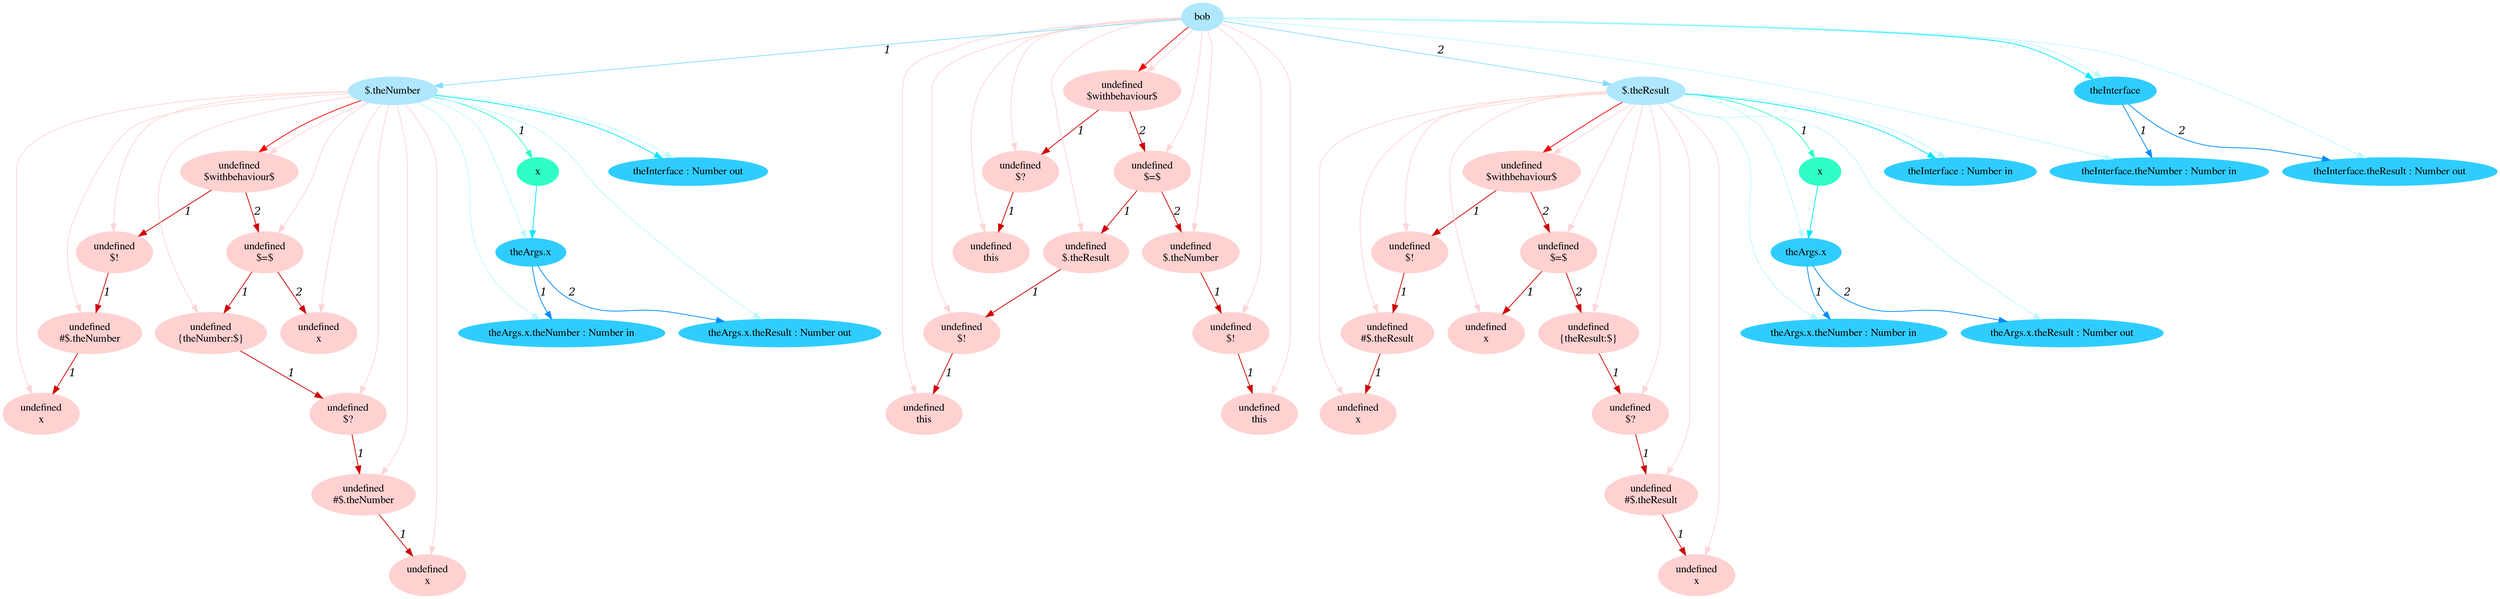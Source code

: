 digraph g{node_11604 [shape="ellipse", style="filled", color="#ffd1d1", fontname="Times", label="undefined
$withbehaviour$" ]
node_11606 [shape="ellipse", style="filled", color="#ffd1d1", fontname="Times", label="undefined
$!" ]
node_11608 [shape="ellipse", style="filled", color="#ffd1d1", fontname="Times", label="undefined
#$.theNumber" ]
node_11610 [shape="ellipse", style="filled", color="#ffd1d1", fontname="Times", label="undefined
x" ]
node_11614 [shape="ellipse", style="filled", color="#ffd1d1", fontname="Times", label="undefined
$=$" ]
node_11616 [shape="ellipse", style="filled", color="#ffd1d1", fontname="Times", label="undefined
{theNumber:$}" ]
node_11618 [shape="ellipse", style="filled", color="#ffd1d1", fontname="Times", label="undefined
$?" ]
node_11620 [shape="ellipse", style="filled", color="#ffd1d1", fontname="Times", label="undefined
#$.theNumber" ]
node_11622 [shape="ellipse", style="filled", color="#ffd1d1", fontname="Times", label="undefined
x" ]
node_11627 [shape="ellipse", style="filled", color="#ffd1d1", fontname="Times", label="undefined
x" ]
node_11649 [shape="ellipse", style="filled", color="#ffd1d1", fontname="Times", label="undefined
$withbehaviour$" ]
node_11651 [shape="ellipse", style="filled", color="#ffd1d1", fontname="Times", label="undefined
$!" ]
node_11653 [shape="ellipse", style="filled", color="#ffd1d1", fontname="Times", label="undefined
#$.theResult" ]
node_11655 [shape="ellipse", style="filled", color="#ffd1d1", fontname="Times", label="undefined
x" ]
node_11659 [shape="ellipse", style="filled", color="#ffd1d1", fontname="Times", label="undefined
$=$" ]
node_11661 [shape="ellipse", style="filled", color="#ffd1d1", fontname="Times", label="undefined
x" ]
node_11663 [shape="ellipse", style="filled", color="#ffd1d1", fontname="Times", label="undefined
{theResult:$}" ]
node_11665 [shape="ellipse", style="filled", color="#ffd1d1", fontname="Times", label="undefined
$?" ]
node_11667 [shape="ellipse", style="filled", color="#ffd1d1", fontname="Times", label="undefined
#$.theResult" ]
node_11669 [shape="ellipse", style="filled", color="#ffd1d1", fontname="Times", label="undefined
x" ]
node_11690 [shape="ellipse", style="filled", color="#ffd1d1", fontname="Times", label="undefined
$withbehaviour$" ]
node_11692 [shape="ellipse", style="filled", color="#ffd1d1", fontname="Times", label="undefined
$?" ]
node_11694 [shape="ellipse", style="filled", color="#ffd1d1", fontname="Times", label="undefined
this" ]
node_11697 [shape="ellipse", style="filled", color="#ffd1d1", fontname="Times", label="undefined
$=$" ]
node_11699 [shape="ellipse", style="filled", color="#ffd1d1", fontname="Times", label="undefined
$.theResult" ]
node_11701 [shape="ellipse", style="filled", color="#ffd1d1", fontname="Times", label="undefined
$!" ]
node_11703 [shape="ellipse", style="filled", color="#ffd1d1", fontname="Times", label="undefined
this" ]
node_11707 [shape="ellipse", style="filled", color="#ffd1d1", fontname="Times", label="undefined
$.theNumber" ]
node_11709 [shape="ellipse", style="filled", color="#ffd1d1", fontname="Times", label="undefined
$!" ]
node_11711 [shape="ellipse", style="filled", color="#ffd1d1", fontname="Times", label="undefined
this" ]
node_11588 [shape="ellipse", style="filled", color="#afe7ff", fontname="Times", label="bob" ]
node_11589 [shape="ellipse", style="filled", color="#afe7ff", fontname="Times", label="$.theNumber" ]
node_11634 [shape="ellipse", style="filled", color="#afe7ff", fontname="Times", label="$.theResult" ]
node_11590 [shape="ellipse", style="filled", color="#2fffc7", fontname="Times", label="x" ]
node_11635 [shape="ellipse", style="filled", color="#2fffc7", fontname="Times", label="x" ]
node_11591 [shape="ellipse", style="filled", color="#2fcdff", fontname="Times", label="theArgs.x" ]
node_11592 [shape="ellipse", style="filled", color="#2fcdff", fontname="Times", label="theArgs.x.theNumber : Number in" ]
node_11594 [shape="ellipse", style="filled", color="#2fcdff", fontname="Times", label="theArgs.x.theResult : Number out" ]
node_11601 [shape="ellipse", style="filled", color="#2fcdff", fontname="Times", label="theInterface : Number out" ]
node_11636 [shape="ellipse", style="filled", color="#2fcdff", fontname="Times", label="theArgs.x" ]
node_11637 [shape="ellipse", style="filled", color="#2fcdff", fontname="Times", label="theArgs.x.theNumber : Number in" ]
node_11639 [shape="ellipse", style="filled", color="#2fcdff", fontname="Times", label="theArgs.x.theResult : Number out" ]
node_11646 [shape="ellipse", style="filled", color="#2fcdff", fontname="Times", label="theInterface : Number in" ]
node_11681 [shape="ellipse", style="filled", color="#2fcdff", fontname="Times", label="theInterface" ]
node_11682 [shape="ellipse", style="filled", color="#2fcdff", fontname="Times", label="theInterface.theNumber : Number in" ]
node_11684 [shape="ellipse", style="filled", color="#2fcdff", fontname="Times", label="theInterface.theResult : Number out" ]
node_11608 -> node_11610 [dir=forward, arrowHead=normal, fontname="Times-Italic", arrowsize=1, color="#d00000", label="1",  headlabel="", taillabel="" ]
node_11606 -> node_11608 [dir=forward, arrowHead=normal, fontname="Times-Italic", arrowsize=1, color="#d00000", label="1",  headlabel="", taillabel="" ]
node_11620 -> node_11622 [dir=forward, arrowHead=normal, fontname="Times-Italic", arrowsize=1, color="#d00000", label="1",  headlabel="", taillabel="" ]
node_11618 -> node_11620 [dir=forward, arrowHead=normal, fontname="Times-Italic", arrowsize=1, color="#d00000", label="1",  headlabel="", taillabel="" ]
node_11616 -> node_11618 [dir=forward, arrowHead=normal, fontname="Times-Italic", arrowsize=1, color="#d00000", label="1",  headlabel="", taillabel="" ]
node_11614 -> node_11616 [dir=forward, arrowHead=normal, fontname="Times-Italic", arrowsize=1, color="#d00000", label="1",  headlabel="", taillabel="" ]
node_11614 -> node_11627 [dir=forward, arrowHead=normal, fontname="Times-Italic", arrowsize=1, color="#d00000", label="2",  headlabel="", taillabel="" ]
node_11604 -> node_11606 [dir=forward, arrowHead=normal, fontname="Times-Italic", arrowsize=1, color="#d00000", label="1",  headlabel="", taillabel="" ]
node_11604 -> node_11614 [dir=forward, arrowHead=normal, fontname="Times-Italic", arrowsize=1, color="#d00000", label="2",  headlabel="", taillabel="" ]
node_11653 -> node_11655 [dir=forward, arrowHead=normal, fontname="Times-Italic", arrowsize=1, color="#d00000", label="1",  headlabel="", taillabel="" ]
node_11651 -> node_11653 [dir=forward, arrowHead=normal, fontname="Times-Italic", arrowsize=1, color="#d00000", label="1",  headlabel="", taillabel="" ]
node_11667 -> node_11669 [dir=forward, arrowHead=normal, fontname="Times-Italic", arrowsize=1, color="#d00000", label="1",  headlabel="", taillabel="" ]
node_11665 -> node_11667 [dir=forward, arrowHead=normal, fontname="Times-Italic", arrowsize=1, color="#d00000", label="1",  headlabel="", taillabel="" ]
node_11663 -> node_11665 [dir=forward, arrowHead=normal, fontname="Times-Italic", arrowsize=1, color="#d00000", label="1",  headlabel="", taillabel="" ]
node_11659 -> node_11661 [dir=forward, arrowHead=normal, fontname="Times-Italic", arrowsize=1, color="#d00000", label="1",  headlabel="", taillabel="" ]
node_11659 -> node_11663 [dir=forward, arrowHead=normal, fontname="Times-Italic", arrowsize=1, color="#d00000", label="2",  headlabel="", taillabel="" ]
node_11649 -> node_11651 [dir=forward, arrowHead=normal, fontname="Times-Italic", arrowsize=1, color="#d00000", label="1",  headlabel="", taillabel="" ]
node_11649 -> node_11659 [dir=forward, arrowHead=normal, fontname="Times-Italic", arrowsize=1, color="#d00000", label="2",  headlabel="", taillabel="" ]
node_11692 -> node_11694 [dir=forward, arrowHead=normal, fontname="Times-Italic", arrowsize=1, color="#d00000", label="1",  headlabel="", taillabel="" ]
node_11701 -> node_11703 [dir=forward, arrowHead=normal, fontname="Times-Italic", arrowsize=1, color="#d00000", label="1",  headlabel="", taillabel="" ]
node_11699 -> node_11701 [dir=forward, arrowHead=normal, fontname="Times-Italic", arrowsize=1, color="#d00000", label="1",  headlabel="", taillabel="" ]
node_11709 -> node_11711 [dir=forward, arrowHead=normal, fontname="Times-Italic", arrowsize=1, color="#d00000", label="1",  headlabel="", taillabel="" ]
node_11707 -> node_11709 [dir=forward, arrowHead=normal, fontname="Times-Italic", arrowsize=1, color="#d00000", label="1",  headlabel="", taillabel="" ]
node_11697 -> node_11699 [dir=forward, arrowHead=normal, fontname="Times-Italic", arrowsize=1, color="#d00000", label="1",  headlabel="", taillabel="" ]
node_11697 -> node_11707 [dir=forward, arrowHead=normal, fontname="Times-Italic", arrowsize=1, color="#d00000", label="2",  headlabel="", taillabel="" ]
node_11690 -> node_11692 [dir=forward, arrowHead=normal, fontname="Times-Italic", arrowsize=1, color="#d00000", label="1",  headlabel="", taillabel="" ]
node_11690 -> node_11697 [dir=forward, arrowHead=normal, fontname="Times-Italic", arrowsize=1, color="#d00000", label="2",  headlabel="", taillabel="" ]
node_11589 -> node_11604 [dir=forward, arrowHead=normal, fontname="Times-Italic", arrowsize=1, color="#ff0000", label="",  headlabel="", taillabel="" ]
node_11634 -> node_11649 [dir=forward, arrowHead=normal, fontname="Times-Italic", arrowsize=1, color="#ff0000", label="",  headlabel="", taillabel="" ]
node_11588 -> node_11690 [dir=forward, arrowHead=normal, fontname="Times-Italic", arrowsize=1, color="#ff0000", label="",  headlabel="", taillabel="" ]
node_11589 -> node_11604 [dir=forward, arrowHead=normal, fontname="Times-Italic", arrowsize=1, color="#ffd5d5", label="",  headlabel="", taillabel="" ]
node_11589 -> node_11606 [dir=forward, arrowHead=normal, fontname="Times-Italic", arrowsize=1, color="#ffd5d5", label="",  headlabel="", taillabel="" ]
node_11589 -> node_11608 [dir=forward, arrowHead=normal, fontname="Times-Italic", arrowsize=1, color="#ffd5d5", label="",  headlabel="", taillabel="" ]
node_11589 -> node_11610 [dir=forward, arrowHead=normal, fontname="Times-Italic", arrowsize=1, color="#ffd5d5", label="",  headlabel="", taillabel="" ]
node_11589 -> node_11614 [dir=forward, arrowHead=normal, fontname="Times-Italic", arrowsize=1, color="#ffd5d5", label="",  headlabel="", taillabel="" ]
node_11589 -> node_11616 [dir=forward, arrowHead=normal, fontname="Times-Italic", arrowsize=1, color="#ffd5d5", label="",  headlabel="", taillabel="" ]
node_11589 -> node_11618 [dir=forward, arrowHead=normal, fontname="Times-Italic", arrowsize=1, color="#ffd5d5", label="",  headlabel="", taillabel="" ]
node_11589 -> node_11620 [dir=forward, arrowHead=normal, fontname="Times-Italic", arrowsize=1, color="#ffd5d5", label="",  headlabel="", taillabel="" ]
node_11589 -> node_11622 [dir=forward, arrowHead=normal, fontname="Times-Italic", arrowsize=1, color="#ffd5d5", label="",  headlabel="", taillabel="" ]
node_11589 -> node_11627 [dir=forward, arrowHead=normal, fontname="Times-Italic", arrowsize=1, color="#ffd5d5", label="",  headlabel="", taillabel="" ]
node_11634 -> node_11649 [dir=forward, arrowHead=normal, fontname="Times-Italic", arrowsize=1, color="#ffd5d5", label="",  headlabel="", taillabel="" ]
node_11634 -> node_11651 [dir=forward, arrowHead=normal, fontname="Times-Italic", arrowsize=1, color="#ffd5d5", label="",  headlabel="", taillabel="" ]
node_11634 -> node_11653 [dir=forward, arrowHead=normal, fontname="Times-Italic", arrowsize=1, color="#ffd5d5", label="",  headlabel="", taillabel="" ]
node_11634 -> node_11655 [dir=forward, arrowHead=normal, fontname="Times-Italic", arrowsize=1, color="#ffd5d5", label="",  headlabel="", taillabel="" ]
node_11634 -> node_11659 [dir=forward, arrowHead=normal, fontname="Times-Italic", arrowsize=1, color="#ffd5d5", label="",  headlabel="", taillabel="" ]
node_11634 -> node_11661 [dir=forward, arrowHead=normal, fontname="Times-Italic", arrowsize=1, color="#ffd5d5", label="",  headlabel="", taillabel="" ]
node_11634 -> node_11663 [dir=forward, arrowHead=normal, fontname="Times-Italic", arrowsize=1, color="#ffd5d5", label="",  headlabel="", taillabel="" ]
node_11634 -> node_11665 [dir=forward, arrowHead=normal, fontname="Times-Italic", arrowsize=1, color="#ffd5d5", label="",  headlabel="", taillabel="" ]
node_11634 -> node_11667 [dir=forward, arrowHead=normal, fontname="Times-Italic", arrowsize=1, color="#ffd5d5", label="",  headlabel="", taillabel="" ]
node_11634 -> node_11669 [dir=forward, arrowHead=normal, fontname="Times-Italic", arrowsize=1, color="#ffd5d5", label="",  headlabel="", taillabel="" ]
node_11588 -> node_11690 [dir=forward, arrowHead=normal, fontname="Times-Italic", arrowsize=1, color="#ffd5d5", label="",  headlabel="", taillabel="" ]
node_11588 -> node_11692 [dir=forward, arrowHead=normal, fontname="Times-Italic", arrowsize=1, color="#ffd5d5", label="",  headlabel="", taillabel="" ]
node_11588 -> node_11694 [dir=forward, arrowHead=normal, fontname="Times-Italic", arrowsize=1, color="#ffd5d5", label="",  headlabel="", taillabel="" ]
node_11588 -> node_11697 [dir=forward, arrowHead=normal, fontname="Times-Italic", arrowsize=1, color="#ffd5d5", label="",  headlabel="", taillabel="" ]
node_11588 -> node_11699 [dir=forward, arrowHead=normal, fontname="Times-Italic", arrowsize=1, color="#ffd5d5", label="",  headlabel="", taillabel="" ]
node_11588 -> node_11701 [dir=forward, arrowHead=normal, fontname="Times-Italic", arrowsize=1, color="#ffd5d5", label="",  headlabel="", taillabel="" ]
node_11588 -> node_11703 [dir=forward, arrowHead=normal, fontname="Times-Italic", arrowsize=1, color="#ffd5d5", label="",  headlabel="", taillabel="" ]
node_11588 -> node_11707 [dir=forward, arrowHead=normal, fontname="Times-Italic", arrowsize=1, color="#ffd5d5", label="",  headlabel="", taillabel="" ]
node_11588 -> node_11709 [dir=forward, arrowHead=normal, fontname="Times-Italic", arrowsize=1, color="#ffd5d5", label="",  headlabel="", taillabel="" ]
node_11588 -> node_11711 [dir=forward, arrowHead=normal, fontname="Times-Italic", arrowsize=1, color="#ffd5d5", label="",  headlabel="", taillabel="" ]
node_11589 -> node_11590 [dir=forward, arrowHead=normal, fontname="Times-Italic", arrowsize=1, color="#2fffc7", label="1",  headlabel="", taillabel="" ]
node_11634 -> node_11635 [dir=forward, arrowHead=normal, fontname="Times-Italic", arrowsize=1, color="#2fffc7", label="1",  headlabel="", taillabel="" ]
node_11590 -> node_11591 [dir=forward, arrowHead=normal, fontname="Times-Italic", arrowsize=1, color="#00e8ff", label="",  headlabel="", taillabel="" ]
node_11635 -> node_11636 [dir=forward, arrowHead=normal, fontname="Times-Italic", arrowsize=1, color="#00e8ff", label="",  headlabel="", taillabel="" ]
node_11589 -> node_11601 [dir=forward, arrowHead=normal, fontname="Times-Italic", arrowsize=1, color="#00e8ff", label="",  headlabel="", taillabel="" ]
node_11634 -> node_11646 [dir=forward, arrowHead=normal, fontname="Times-Italic", arrowsize=1, color="#00e8ff", label="",  headlabel="", taillabel="" ]
node_11588 -> node_11681 [dir=forward, arrowHead=normal, fontname="Times-Italic", arrowsize=1, color="#00e8ff", label="",  headlabel="", taillabel="" ]
node_11589 -> node_11592 [dir=forward, arrowHead=normal, fontname="Times-Italic", arrowsize=1, color="#bef9ff", label="",  headlabel="", taillabel="" ]
node_11589 -> node_11594 [dir=forward, arrowHead=normal, fontname="Times-Italic", arrowsize=1, color="#bef9ff", label="",  headlabel="", taillabel="" ]
node_11589 -> node_11591 [dir=forward, arrowHead=normal, fontname="Times-Italic", arrowsize=1, color="#bef9ff", label="",  headlabel="", taillabel="" ]
node_11589 -> node_11601 [dir=forward, arrowHead=normal, fontname="Times-Italic", arrowsize=1, color="#bef9ff", label="",  headlabel="", taillabel="" ]
node_11634 -> node_11637 [dir=forward, arrowHead=normal, fontname="Times-Italic", arrowsize=1, color="#bef9ff", label="",  headlabel="", taillabel="" ]
node_11634 -> node_11639 [dir=forward, arrowHead=normal, fontname="Times-Italic", arrowsize=1, color="#bef9ff", label="",  headlabel="", taillabel="" ]
node_11634 -> node_11636 [dir=forward, arrowHead=normal, fontname="Times-Italic", arrowsize=1, color="#bef9ff", label="",  headlabel="", taillabel="" ]
node_11634 -> node_11646 [dir=forward, arrowHead=normal, fontname="Times-Italic", arrowsize=1, color="#bef9ff", label="",  headlabel="", taillabel="" ]
node_11588 -> node_11682 [dir=forward, arrowHead=normal, fontname="Times-Italic", arrowsize=1, color="#bef9ff", label="",  headlabel="", taillabel="" ]
node_11588 -> node_11684 [dir=forward, arrowHead=normal, fontname="Times-Italic", arrowsize=1, color="#bef9ff", label="",  headlabel="", taillabel="" ]
node_11588 -> node_11681 [dir=forward, arrowHead=normal, fontname="Times-Italic", arrowsize=1, color="#bef9ff", label="",  headlabel="", taillabel="" ]
node_11591 -> node_11592 [dir=forward, arrowHead=normal, fontname="Times-Italic", arrowsize=1, color="#008cff", label="1",  headlabel="", taillabel="" ]
node_11591 -> node_11594 [dir=forward, arrowHead=normal, fontname="Times-Italic", arrowsize=1, color="#008cff", label="2",  headlabel="", taillabel="" ]
node_11636 -> node_11637 [dir=forward, arrowHead=normal, fontname="Times-Italic", arrowsize=1, color="#008cff", label="1",  headlabel="", taillabel="" ]
node_11636 -> node_11639 [dir=forward, arrowHead=normal, fontname="Times-Italic", arrowsize=1, color="#008cff", label="2",  headlabel="", taillabel="" ]
node_11681 -> node_11682 [dir=forward, arrowHead=normal, fontname="Times-Italic", arrowsize=1, color="#008cff", label="1",  headlabel="", taillabel="" ]
node_11681 -> node_11684 [dir=forward, arrowHead=normal, fontname="Times-Italic", arrowsize=1, color="#008cff", label="2",  headlabel="", taillabel="" ]
node_11588 -> node_11589 [dir=forward, arrowHead=normal, fontname="Times-Italic", arrowsize=1, color="#81ddff", label="1",  headlabel="", taillabel="" ]
node_11588 -> node_11634 [dir=forward, arrowHead=normal, fontname="Times-Italic", arrowsize=1, color="#81ddff", label="2",  headlabel="", taillabel="" ]
}